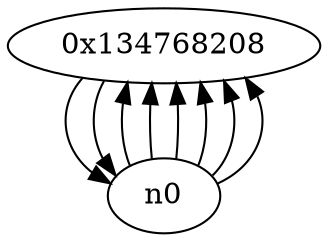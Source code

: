 digraph G{
/* nodes */
  n1 [label="0x134768208"]
/* edges */
n1 -> n0;
n1 -> n0;
n0 -> n1;
n0 -> n1;
n0 -> n1;
n0 -> n1;
n0 -> n1;
n0 -> n1;
}
